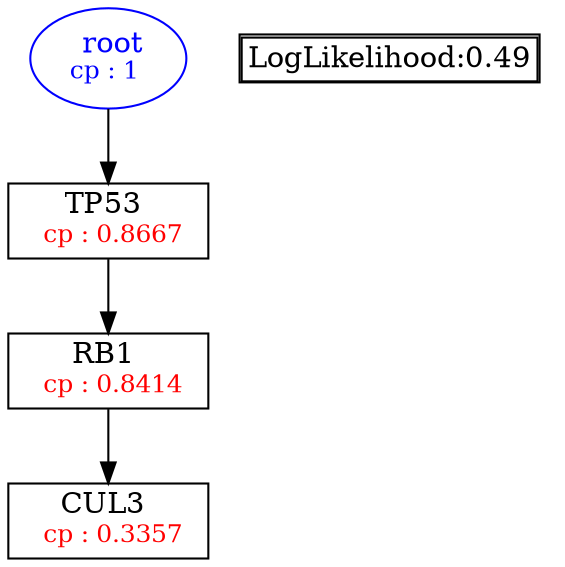 digraph tree {
    "root" [label=<<font color='Blue'> root</font><br/><font color='Blue' POINT-SIZE='12'>cp : 1 </font>>, shape=oval, color=Blue];
    "S3" [label =<TP53 <br/> <font color='Red' POINT-SIZE='12'> cp : 0.8667 </font>>, shape=box];
    "S2" [label =<RB1 <br/> <font color='Red' POINT-SIZE='12'> cp : 0.8414 </font>>, shape=box];
    "S1" [label =<CUL3 <br/> <font color='Red' POINT-SIZE='12'> cp : 0.3357 </font>>, shape=box];
    "root" -> "S3";
    "S3" -> "S2";
    "S2" -> "S1";

    node[shape=plaintext]
    fontsize="10"
    struct1 [label=
    <<TABLE BORDER="1" CELLBORDER="1" CELLSPACING="0" >
    <TR><TD ALIGN="LEFT">LogLikelihood:0.49</TD></TR>
    </TABLE>>];

}

